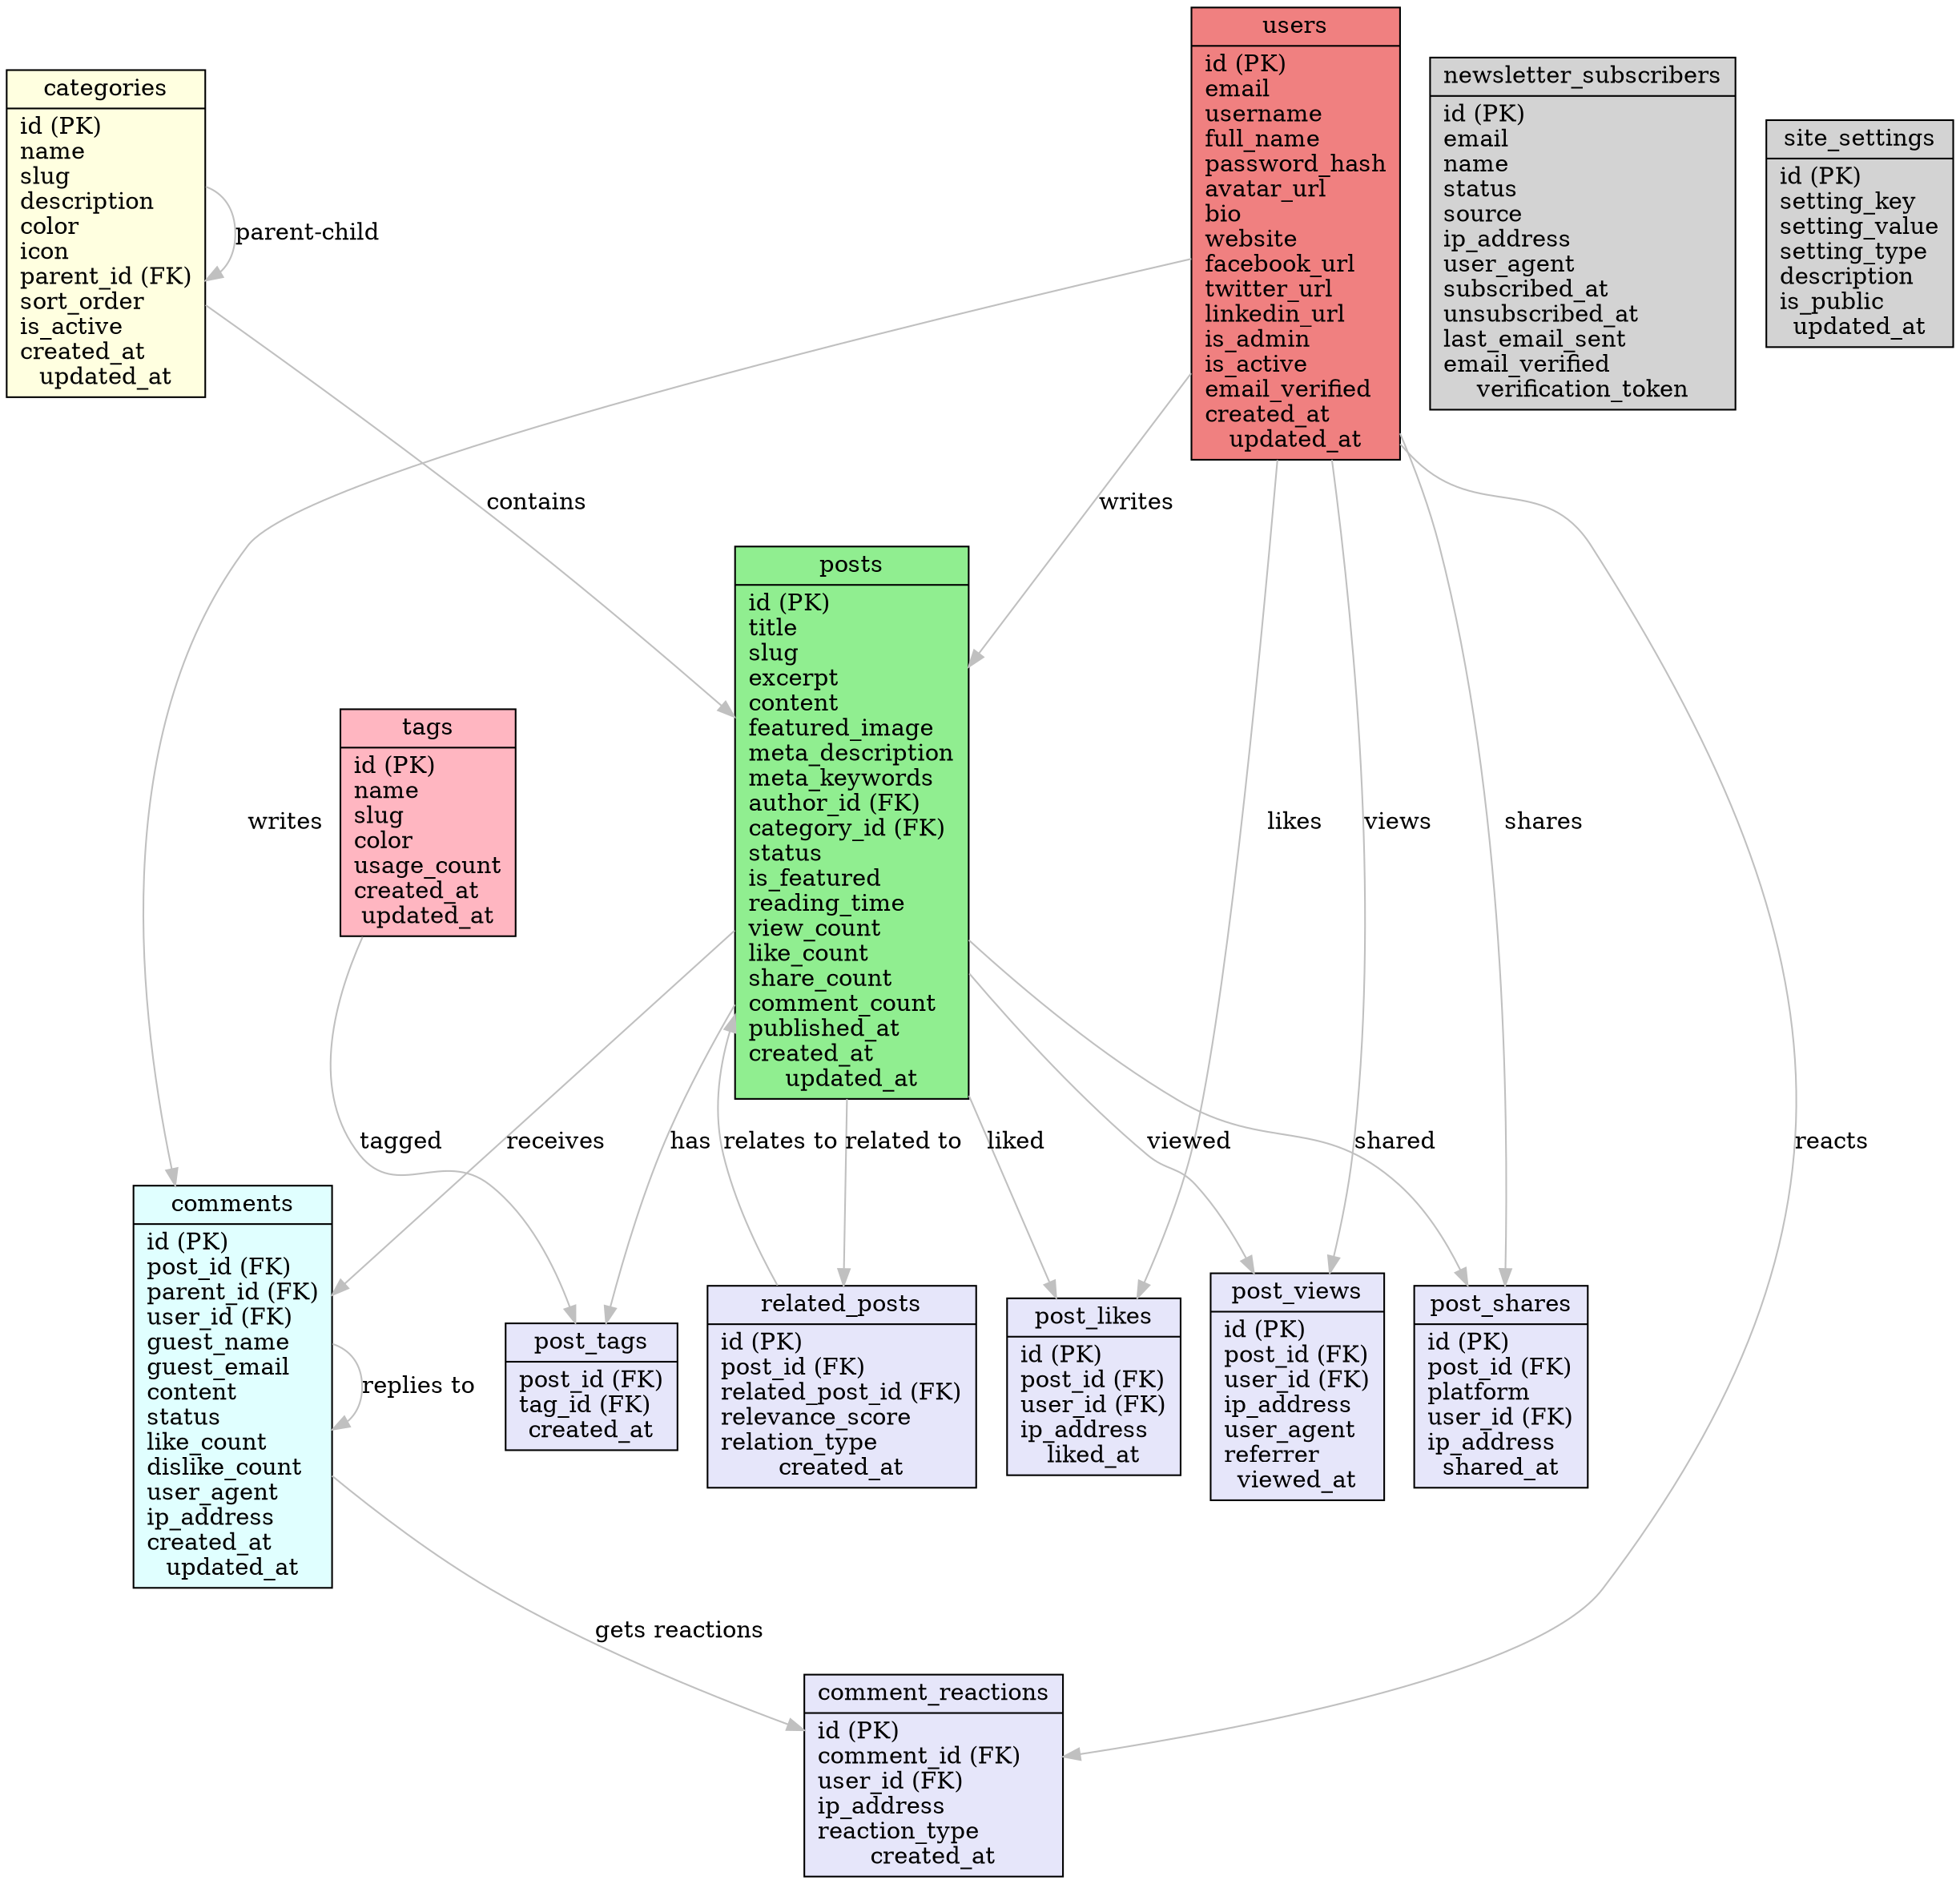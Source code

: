 digraph BlogERD {
    rankdir=TB;
    node [shape=record, style=filled, fillcolor=lightblue];
    edge [color=gray];

    // Bảng Users
    users [label="{users|id (PK)\lemail\lusername\lfull_name\lpassword_hash\lavatar_url\lbio\lwebsite\lfacebook_url\ltwitter_url\llinkedin_url\lis_admin\lis_active\lemail_verified\lcreated_at\lupdated_at}"];

    // Bảng Categories  
    categories [label="{categories|id (PK)\lname\lslug\ldescription\lcolor\licon\lparent_id (FK)\lsort_order\lis_active\lcreated_at\lupdated_at}"];

    // Bảng Tags
    tags [label="{tags|id (PK)\lname\lslug\lcolor\lusage_count\lcreated_at\lupdated_at}"];

    // Bảng Posts
    posts [label="{posts|id (PK)\ltitle\lslug\lexcerpt\lcontent\lfeatured_image\lmeta_description\lmeta_keywords\lauthor_id (FK)\lcategory_id (FK)\lstatus\lis_featured\lreading_time\lview_count\llike_count\lshare_count\lcomment_count\lpublished_at\lcreated_at\lupdated_at}"];

    // Bảng Post_Tags (Many-to-Many)
    post_tags [label="{post_tags|post_id (FK)\ltag_id (FK)\lcreated_at}"];

    // Bảng Comments
    comments [label="{comments|id (PK)\lpost_id (FK)\lparent_id (FK)\luser_id (FK)\lguest_name\lguest_email\lcontent\lstatus\llike_count\ldislike_count\luser_agent\lip_address\lcreated_at\lupdated_at}"];

    // Bảng Comment_Reactions
    comment_reactions [label="{comment_reactions|id (PK)\lcomment_id (FK)\luser_id (FK)\lip_address\lreaction_type\lcreated_at}"];

    // Bảng Post_Views
    post_views [label="{post_views|id (PK)\lpost_id (FK)\luser_id (FK)\lip_address\luser_agent\lreferrer\lviewed_at}"];

    // Bảng Post_Shares
    post_shares [label="{post_shares|id (PK)\lpost_id (FK)\lplatform\luser_id (FK)\lip_address\lshared_at}"];

    // Bảng Post_Likes
    post_likes [label="{post_likes|id (PK)\lpost_id (FK)\luser_id (FK)\lip_address\lliked_at}"];

    // Bảng Newsletter_Subscribers
    newsletter_subscribers [label="{newsletter_subscribers|id (PK)\lemail\lname\lstatus\lsource\lip_address\luser_agent\lsubscribed_at\lunsubscribed_at\llast_email_sent\lemail_verified\lverification_token}"];

    // Bảng Related_Posts
    related_posts [label="{related_posts|id (PK)\lpost_id (FK)\lrelated_post_id (FK)\lrelevance_score\lrelation_type\lcreated_at}"];

    // Bảng Site_Settings
    site_settings [label="{site_settings|id (PK)\lsetting_key\lsetting_value\lsetting_type\ldescription\lis_public\lupdated_at}"];

    // Relationships
    // Users -> Posts (1:n)
    users -> posts [label="writes"];
    
    // Categories -> Posts (1:n)
    categories -> posts [label="contains"];
    
    // Categories -> Categories (1:n) - self reference
    categories -> categories [label="parent-child"];
    
    // Posts -> Post_Tags (1:n)
    posts -> post_tags [label="has"];
    
    // Tags -> Post_Tags (1:n)
    tags -> post_tags [label="tagged"];
    
    // Posts -> Comments (1:n)
    posts -> comments [label="receives"];
    
    // Users -> Comments (1:n)
    users -> comments [label="writes"];
    
    // Comments -> Comments (1:n) - self reference
    comments -> comments [label="replies to"];
    
    // Comments -> Comment_Reactions (1:n)
    comments -> comment_reactions [label="gets reactions"];
    
    // Users -> Comment_Reactions (1:n)
    users -> comment_reactions [label="reacts"];
    
    // Posts -> Post_Views (1:n)
    posts -> post_views [label="viewed"];
    
    // Users -> Post_Views (1:n)
    users -> post_views [label="views"];
    
    // Posts -> Post_Shares (1:n)
    posts -> post_shares [label="shared"];
    
    // Users -> Post_Shares (1:n)
    users -> post_shares [label="shares"];
    
    // Posts -> Post_Likes (1:n)
    posts -> post_likes [label="liked"];
    
    // Users -> Post_Likes (1:n)
    users -> post_likes [label="likes"];
    
    // Posts -> Related_Posts (1:n)
    posts -> related_posts [label="related to"];
    related_posts -> posts [label="relates to"];

    // Styling
    users [fillcolor=lightcoral];
    posts [fillcolor=lightgreen];
    categories [fillcolor=lightyellow];
    tags [fillcolor=lightpink];
    comments [fillcolor=lightcyan];
    post_tags [fillcolor=lavender];
    comment_reactions [fillcolor=lavender];
    post_views [fillcolor=lavender];
    post_shares [fillcolor=lavender];
    post_likes [fillcolor=lavender];
    newsletter_subscribers [fillcolor=lightgray];
    related_posts [fillcolor=lavender];
    site_settings [fillcolor=lightgray];
}
